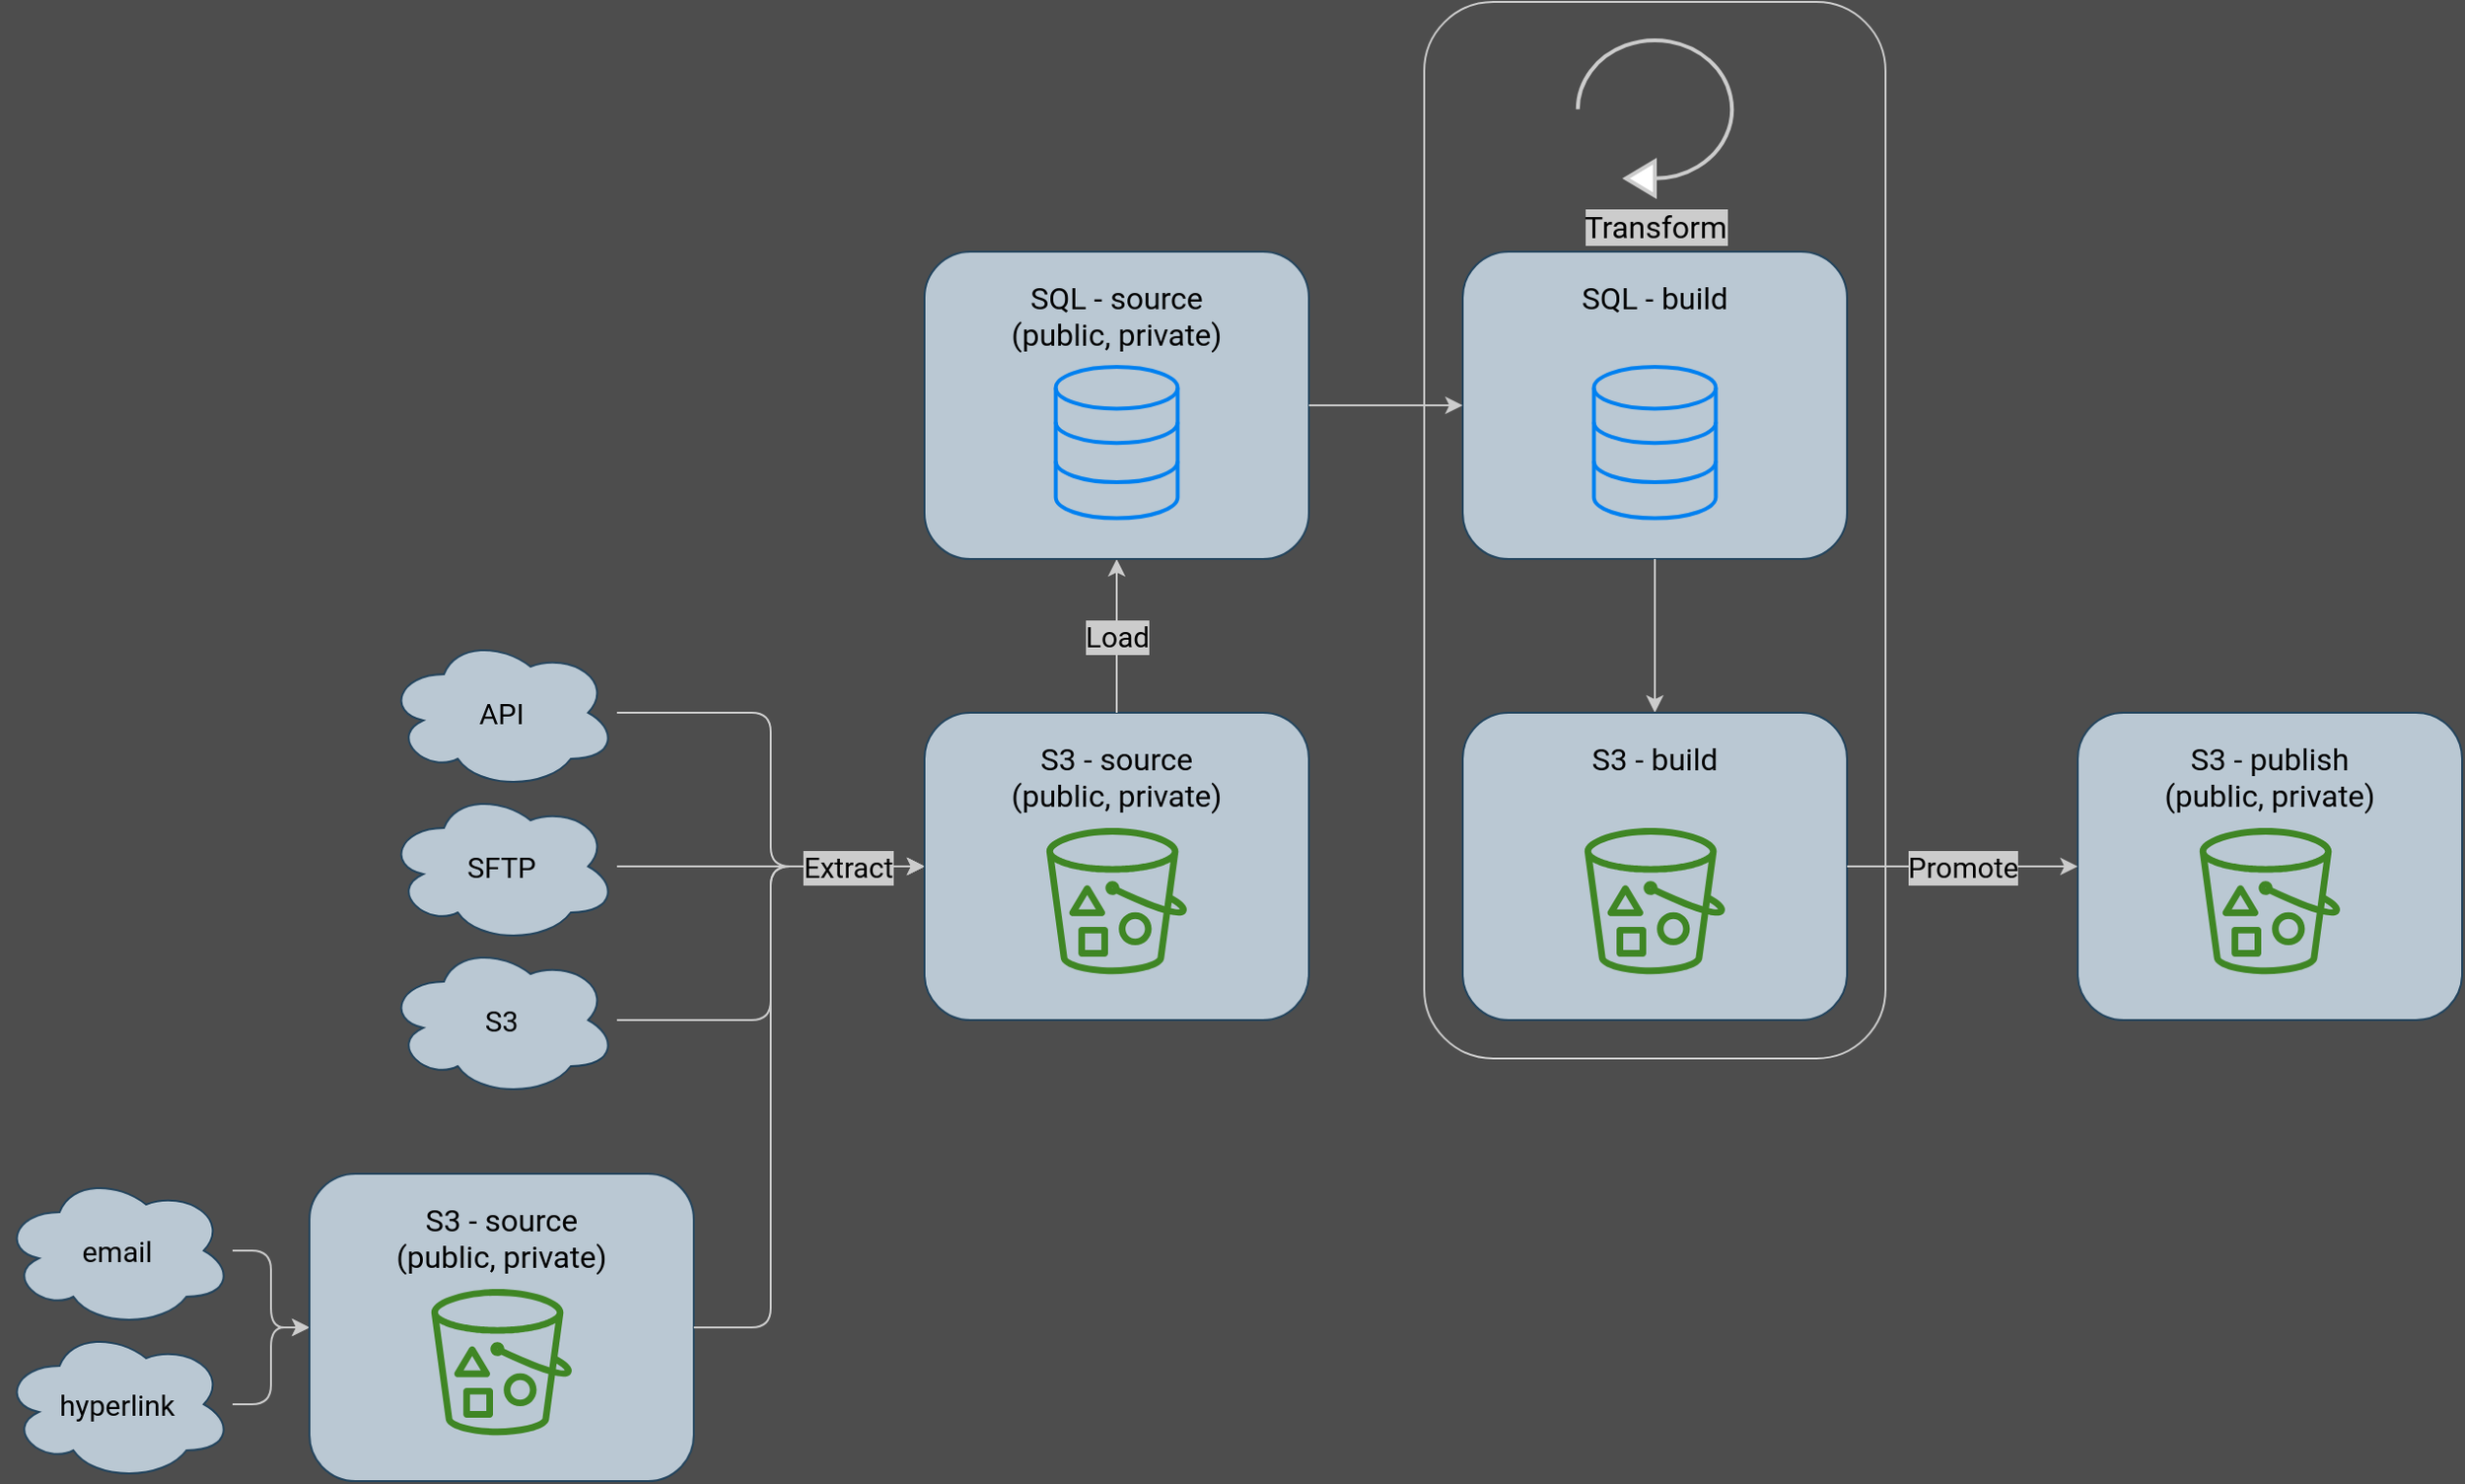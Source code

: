 <mxfile scale="1" border="40">
    <diagram id="ZGiubuzTnFsMa45nnlA5" name="Page-1">
        <mxGraphModel dx="1305" dy="851" grid="0" gridSize="10" guides="1" tooltips="1" connect="1" arrows="1" fold="1" page="1" pageScale="1" pageWidth="1600" pageHeight="900" background="#4D4D4D" math="0" shadow="0">
            <root>
                <mxCell id="0"/>
                <mxCell id="1" parent="0"/>
                <mxCell id="311" value="" style="rounded=1;whiteSpace=wrap;html=1;fontFamily=Roboto;fontSource=https%3A%2F%2Ffonts.googleapis.com%2Fcss%3Ffamily%3DRoboto;fontSize=15;fontColor=#000000;fillColor=none;strokeColor=#CCCCCC;" parent="1" vertex="1">
                    <mxGeometry x="900" y="65" width="240" height="550" as="geometry"/>
                </mxCell>
                <mxCell id="293" style="edgeStyle=orthogonalEdgeStyle;shape=connector;rounded=1;html=1;entryX=0;entryY=0.5;entryDx=0;entryDy=0;labelBackgroundColor=default;strokeColor=#CCCCCC;fontFamily=Roboto;fontSource=https%3A%2F%2Ffonts.googleapis.com%2Fcss%3Ffamily%3DRoboto;fontSize=15;fontColor=#000000;endArrow=classic;" parent="1" source="29" target="152" edge="1">
                    <mxGeometry relative="1" as="geometry">
                        <Array as="points">
                            <mxPoint x="560" y="435"/>
                            <mxPoint x="560" y="515"/>
                        </Array>
                    </mxGeometry>
                </mxCell>
                <mxCell id="29" value="API" style="ellipse;shape=cloud;whiteSpace=wrap;html=1;fontSize=15;fillColor=#bac8d3;strokeColor=#23445d;fontFamily=Roboto;fontSource=https%3A%2F%2Ffonts.googleapis.com%2Fcss%3Ffamily%3DRoboto;" parent="1" vertex="1">
                    <mxGeometry x="360" y="395" width="120" height="80" as="geometry"/>
                </mxCell>
                <mxCell id="297" style="edgeStyle=orthogonalEdgeStyle;shape=connector;rounded=1;html=1;entryX=0;entryY=0.5;entryDx=0;entryDy=0;labelBackgroundColor=default;strokeColor=#CCCCCC;fontFamily=Roboto;fontSource=https%3A%2F%2Ffonts.googleapis.com%2Fcss%3Ffamily%3DRoboto;fontSize=15;fontColor=#000000;endArrow=classic;" parent="1" source="35" target="282" edge="1">
                    <mxGeometry relative="1" as="geometry"/>
                </mxCell>
                <mxCell id="35" value="email" style="ellipse;shape=cloud;whiteSpace=wrap;html=1;fontSize=15;fillColor=#bac8d3;strokeColor=#23445d;fontFamily=Roboto;fontSource=https%3A%2F%2Ffonts.googleapis.com%2Fcss%3Ffamily%3DRoboto;" parent="1" vertex="1">
                    <mxGeometry x="160" y="675.0" width="120" height="80" as="geometry"/>
                </mxCell>
                <mxCell id="299" style="edgeStyle=orthogonalEdgeStyle;shape=connector;rounded=1;html=1;entryX=0;entryY=0.5;entryDx=0;entryDy=0;labelBackgroundColor=default;strokeColor=#CCCCCC;fontFamily=Roboto;fontSource=https%3A%2F%2Ffonts.googleapis.com%2Fcss%3Ffamily%3DRoboto;fontSize=15;fontColor=#000000;endArrow=classic;" parent="1" source="36" target="282" edge="1">
                    <mxGeometry relative="1" as="geometry"/>
                </mxCell>
                <mxCell id="36" value="hyperlink" style="ellipse;shape=cloud;whiteSpace=wrap;html=1;fontSize=15;fillColor=#bac8d3;strokeColor=#23445d;fontFamily=Roboto;fontSource=https%3A%2F%2Ffonts.googleapis.com%2Fcss%3Ffamily%3DRoboto;" parent="1" vertex="1">
                    <mxGeometry x="160" y="755.0" width="120" height="80" as="geometry"/>
                </mxCell>
                <mxCell id="294" style="edgeStyle=orthogonalEdgeStyle;shape=connector;rounded=1;html=1;entryX=0;entryY=0.5;entryDx=0;entryDy=0;labelBackgroundColor=default;strokeColor=#CCCCCC;fontFamily=Roboto;fontSource=https%3A%2F%2Ffonts.googleapis.com%2Fcss%3Ffamily%3DRoboto;fontSize=15;fontColor=#000000;endArrow=classic;" parent="1" source="37" target="152" edge="1">
                    <mxGeometry relative="1" as="geometry"/>
                </mxCell>
                <mxCell id="37" value="S3" style="ellipse;shape=cloud;whiteSpace=wrap;html=1;fontSize=15;fillColor=#bac8d3;strokeColor=#23445d;fontFamily=Roboto;fontSource=https%3A%2F%2Ffonts.googleapis.com%2Fcss%3Ffamily%3DRoboto;" parent="1" vertex="1">
                    <mxGeometry x="360" y="555" width="120" height="80" as="geometry"/>
                </mxCell>
                <mxCell id="295" style="edgeStyle=orthogonalEdgeStyle;shape=connector;rounded=1;html=1;entryX=0;entryY=0.5;entryDx=0;entryDy=0;labelBackgroundColor=default;strokeColor=#CCCCCC;fontFamily=Roboto;fontSource=https%3A%2F%2Ffonts.googleapis.com%2Fcss%3Ffamily%3DRoboto;fontSize=15;fontColor=#000000;endArrow=classic;" parent="1" source="150" target="152" edge="1">
                    <mxGeometry relative="1" as="geometry"/>
                </mxCell>
                <mxCell id="150" value="SFTP" style="ellipse;shape=cloud;whiteSpace=wrap;html=1;fontSize=15;fillColor=#bac8d3;strokeColor=#23445d;fontFamily=Roboto;fontSource=https%3A%2F%2Ffonts.googleapis.com%2Fcss%3Ffamily%3DRoboto;" parent="1" vertex="1">
                    <mxGeometry x="360" y="475" width="120" height="80" as="geometry"/>
                </mxCell>
                <mxCell id="153" value="" style="group;fontFamily=Roboto;fontSource=https%3A%2F%2Ffonts.googleapis.com%2Fcss%3Ffamily%3DRoboto;fontSize=10;" parent="1" vertex="1" connectable="0">
                    <mxGeometry x="640" y="435.0" width="200" height="160" as="geometry"/>
                </mxCell>
                <mxCell id="152" value="S3 -&amp;nbsp;source&lt;br style=&quot;border-color: var(--border-color);&quot;&gt;(public, private)" style="rounded=1;whiteSpace=wrap;html=1;fontFamily=Roboto;fontSize=16;fontColor=default;align=center;strokeColor=#23445d;fillColor=#bac8d3;fillStyle=solid;verticalAlign=top;spacing=10;fontSource=https%3A%2F%2Ffonts.googleapis.com%2Fcss%3Ffamily%3DRoboto;" parent="153" vertex="1">
                    <mxGeometry width="200" height="160" as="geometry"/>
                </mxCell>
                <mxCell id="32" value="" style="sketch=0;outlineConnect=0;fontColor=#232F3E;gradientColor=none;fillColor=#3F8624;strokeColor=none;dashed=0;verticalLabelPosition=bottom;verticalAlign=top;align=center;html=1;fontSize=16;fontStyle=0;aspect=fixed;pointerEvents=1;shape=mxgraph.aws4.bucket_with_objects;fontFamily=Roboto;fontSource=https%3A%2F%2Ffonts.googleapis.com%2Fcss%3Ffamily%3DRoboto;" parent="153" vertex="1">
                    <mxGeometry x="63.415" y="60.0" width="73.171" height="76.098" as="geometry"/>
                </mxCell>
                <mxCell id="160" value="" style="group;fontFamily=Roboto;fontSource=https%3A%2F%2Ffonts.googleapis.com%2Fcss%3Ffamily%3DRoboto;fontSize=10;" parent="1" vertex="1" connectable="0">
                    <mxGeometry x="920" y="195.0" width="200" height="160" as="geometry"/>
                </mxCell>
                <mxCell id="155" value="SQL - build" style="rounded=1;whiteSpace=wrap;html=1;fontFamily=Roboto;fontSize=16;fontColor=default;align=center;strokeColor=#23445d;fillColor=#bac8d3;fillStyle=solid;verticalAlign=top;spacing=10;fontSource=https%3A%2F%2Ffonts.googleapis.com%2Fcss%3Ffamily%3DRoboto;" parent="160" vertex="1">
                    <mxGeometry width="200" height="160" as="geometry"/>
                </mxCell>
                <mxCell id="159" value="" style="html=1;verticalLabelPosition=bottom;align=center;labelBackgroundColor=#ffffff;verticalAlign=top;strokeWidth=2;strokeColor=#0080F0;shadow=0;dashed=0;shape=mxgraph.ios7.icons.data;fontSize=16;fontColor=#000000;fillColor=none;fontFamily=Roboto;fontSource=https%3A%2F%2Ffonts.googleapis.com%2Fcss%3Ffamily%3DRoboto;" parent="160" vertex="1">
                    <mxGeometry x="68.293" y="60.0" width="63.415" height="78.81" as="geometry"/>
                </mxCell>
                <mxCell id="102" value="Load" style="edgeStyle=orthogonalEdgeStyle;html=1;fontSize=15;fontColor=#000000;strokeColor=#CCCCCC;exitX=0.5;exitY=0;exitDx=0;exitDy=0;entryX=0.5;entryY=1;entryDx=0;entryDy=0;fontFamily=Roboto;fontSource=https%3A%2F%2Ffonts.googleapis.com%2Fcss%3Ffamily%3DRoboto;labelBackgroundColor=#CCCCCC;labelBorderColor=none;" parent="1" source="152" target="313" edge="1">
                    <mxGeometry relative="1" as="geometry">
                        <mxPoint x="820" y="525" as="sourcePoint"/>
                        <mxPoint x="857" y="491" as="targetPoint"/>
                        <mxPoint as="offset"/>
                    </mxGeometry>
                </mxCell>
                <mxCell id="172" value="" style="group;fontFamily=Roboto;fontSource=https%3A%2F%2Ffonts.googleapis.com%2Fcss%3Ffamily%3DRoboto;fontSize=10;" parent="1" vertex="1" connectable="0">
                    <mxGeometry x="1240" y="435" width="200" height="160" as="geometry"/>
                </mxCell>
                <mxCell id="173" value="S3 - publish&lt;br&gt;(public, private)" style="rounded=1;whiteSpace=wrap;html=1;fontFamily=Roboto;fontSize=16;fontColor=default;align=center;strokeColor=#23445d;fillColor=#bac8d3;fillStyle=solid;verticalAlign=top;spacing=10;fontSource=https%3A%2F%2Ffonts.googleapis.com%2Fcss%3Ffamily%3DRoboto;" parent="172" vertex="1">
                    <mxGeometry width="200" height="160" as="geometry"/>
                </mxCell>
                <mxCell id="174" value="" style="sketch=0;outlineConnect=0;fontColor=#232F3E;gradientColor=none;fillColor=#3F8624;strokeColor=none;dashed=0;verticalLabelPosition=bottom;verticalAlign=top;align=center;html=1;fontSize=16;fontStyle=0;aspect=fixed;pointerEvents=1;shape=mxgraph.aws4.bucket_with_objects;fontFamily=Roboto;fontSource=https%3A%2F%2Ffonts.googleapis.com%2Fcss%3Ffamily%3DRoboto;" parent="172" vertex="1">
                    <mxGeometry x="63.415" y="60.0" width="73.171" height="76.098" as="geometry"/>
                </mxCell>
                <mxCell id="185" value="" style="edgeStyle=orthogonalEdgeStyle;shape=connector;rounded=1;html=1;labelBackgroundColor=#CCCCCC;strokeColor=#CCCCCC;fontFamily=Roboto;fontSource=https%3A%2F%2Ffonts.googleapis.com%2Fcss%3Ffamily%3DRoboto;fontSize=15;fontColor=#000000;endArrow=classic;labelBorderColor=none;exitX=0.5;exitY=1;exitDx=0;exitDy=0;entryX=0.5;entryY=0;entryDx=0;entryDy=0;" parent="1" source="155" target="304" edge="1">
                    <mxGeometry relative="1" as="geometry">
                        <mxPoint x="1180" y="355" as="sourcePoint"/>
                        <mxPoint x="1180" y="395" as="targetPoint"/>
                    </mxGeometry>
                </mxCell>
                <mxCell id="281" value="" style="group;fontFamily=Roboto;fontSource=https%3A%2F%2Ffonts.googleapis.com%2Fcss%3Ffamily%3DRoboto;fontSize=10;" parent="1" vertex="1" connectable="0">
                    <mxGeometry x="320" y="675" width="200" height="160" as="geometry"/>
                </mxCell>
                <mxCell id="282" value="S3 - source&lt;br&gt;(public, private)" style="rounded=1;whiteSpace=wrap;html=1;fontFamily=Roboto;fontSize=16;fontColor=default;align=center;strokeColor=#23445d;fillColor=#bac8d3;fillStyle=solid;verticalAlign=top;spacing=10;fontSource=https%3A%2F%2Ffonts.googleapis.com%2Fcss%3Ffamily%3DRoboto;" parent="281" vertex="1">
                    <mxGeometry width="200" height="160" as="geometry"/>
                </mxCell>
                <mxCell id="283" value="" style="sketch=0;outlineConnect=0;fontColor=#232F3E;gradientColor=none;fillColor=#3F8624;strokeColor=none;dashed=0;verticalLabelPosition=bottom;verticalAlign=top;align=center;html=1;fontSize=16;fontStyle=0;aspect=fixed;pointerEvents=1;shape=mxgraph.aws4.bucket_with_objects;fontFamily=Roboto;fontSource=https%3A%2F%2Ffonts.googleapis.com%2Fcss%3Ffamily%3DRoboto;" parent="281" vertex="1">
                    <mxGeometry x="63.415" y="60.0" width="73.171" height="76.098" as="geometry"/>
                </mxCell>
                <mxCell id="149" value="Extract" style="edgeStyle=orthogonalEdgeStyle;shape=connector;rounded=1;html=1;labelBackgroundColor=#CCCCCC;strokeColor=#CCCCCC;fontFamily=Roboto;fontSize=15;fontColor=#000000;endArrow=classic;entryX=0;entryY=0.5;entryDx=0;entryDy=0;fontSource=https%3A%2F%2Ffonts.googleapis.com%2Fcss%3Ffamily%3DRoboto;exitX=1;exitY=0.5;exitDx=0;exitDy=0;labelBorderColor=none;" parent="1" source="282" target="152" edge="1">
                    <mxGeometry x="0.778" relative="1" as="geometry">
                        <mxPoint x="570" y="555" as="targetPoint"/>
                        <mxPoint x="520" y="755" as="sourcePoint"/>
                        <Array as="points">
                            <mxPoint x="560" y="755"/>
                            <mxPoint x="560" y="515"/>
                        </Array>
                        <mxPoint as="offset"/>
                    </mxGeometry>
                </mxCell>
                <mxCell id="303" value="" style="group;fontFamily=Roboto;fontSource=https%3A%2F%2Ffonts.googleapis.com%2Fcss%3Ffamily%3DRoboto;fontSize=10;" parent="1" vertex="1" connectable="0">
                    <mxGeometry x="920" y="435" width="200" height="160" as="geometry"/>
                </mxCell>
                <mxCell id="304" value="S3 - build" style="rounded=1;whiteSpace=wrap;html=1;fontFamily=Roboto;fontSize=16;fontColor=default;align=center;strokeColor=#23445d;fillColor=#bac8d3;fillStyle=solid;verticalAlign=top;spacing=10;fontSource=https%3A%2F%2Ffonts.googleapis.com%2Fcss%3Ffamily%3DRoboto;" parent="303" vertex="1">
                    <mxGeometry width="200" height="160" as="geometry"/>
                </mxCell>
                <mxCell id="305" value="" style="sketch=0;outlineConnect=0;fontColor=#232F3E;gradientColor=none;fillColor=#3F8624;strokeColor=none;dashed=0;verticalLabelPosition=bottom;verticalAlign=top;align=center;html=1;fontSize=16;fontStyle=0;aspect=fixed;pointerEvents=1;shape=mxgraph.aws4.bucket_with_objects;fontFamily=Roboto;fontSource=https%3A%2F%2Ffonts.googleapis.com%2Fcss%3Ffamily%3DRoboto;" parent="303" vertex="1">
                    <mxGeometry x="63.415" y="60.0" width="73.171" height="76.098" as="geometry"/>
                </mxCell>
                <mxCell id="310" value="Promote" style="edgeStyle=orthogonalEdgeStyle;shape=connector;rounded=1;html=1;labelBackgroundColor=#CCCCCC;strokeColor=#CCCCCC;fontFamily=Roboto;fontSize=15;fontColor=#000000;endArrow=classic;fontSource=https%3A%2F%2Ffonts.googleapis.com%2Fcss%3Ffamily%3DRoboto;labelBorderColor=none;exitX=1;exitY=0.5;exitDx=0;exitDy=0;entryX=0;entryY=0.5;entryDx=0;entryDy=0;" parent="1" source="304" target="173" edge="1">
                    <mxGeometry relative="1" as="geometry">
                        <mxPoint as="offset"/>
                        <mxPoint x="1130" y="525" as="sourcePoint"/>
                        <mxPoint x="1240" y="235" as="targetPoint"/>
                    </mxGeometry>
                </mxCell>
                <mxCell id="312" value="" style="group;fontFamily=Roboto;fontSource=https%3A%2F%2Ffonts.googleapis.com%2Fcss%3Ffamily%3DRoboto;fontSize=10;" parent="1" vertex="1" connectable="0">
                    <mxGeometry x="640" y="195.0" width="200" height="160" as="geometry"/>
                </mxCell>
                <mxCell id="313" value="SQL - source&lt;br&gt;(public, private)" style="rounded=1;whiteSpace=wrap;html=1;fontFamily=Roboto;fontSize=16;fontColor=default;align=center;strokeColor=#23445d;fillColor=#bac8d3;fillStyle=solid;verticalAlign=top;spacing=10;fontSource=https%3A%2F%2Ffonts.googleapis.com%2Fcss%3Ffamily%3DRoboto;" parent="312" vertex="1">
                    <mxGeometry width="200" height="160" as="geometry"/>
                </mxCell>
                <mxCell id="314" value="" style="html=1;verticalLabelPosition=bottom;align=center;labelBackgroundColor=#ffffff;verticalAlign=top;strokeWidth=2;strokeColor=#0080F0;shadow=0;dashed=0;shape=mxgraph.ios7.icons.data;fontSize=16;fontColor=#000000;fillColor=none;fontFamily=Roboto;fontSource=https%3A%2F%2Ffonts.googleapis.com%2Fcss%3Ffamily%3DRoboto;" parent="312" vertex="1">
                    <mxGeometry x="68.293" y="60.0" width="63.415" height="78.81" as="geometry"/>
                </mxCell>
                <mxCell id="302" value="Transform" style="html=1;verticalLabelPosition=bottom;align=center;labelBackgroundColor=#CCCCCC;verticalAlign=top;strokeWidth=2;strokeColor=#CCCCCC;shadow=0;dashed=0;shape=mxgraph.ios7.icons.reload;fontFamily=Roboto;fontSource=https%3A%2F%2Ffonts.googleapis.com%2Fcss%3Ffamily%3DRoboto;fontSize=16;fontColor=#000000;labelBorderColor=none;horizontal=1;direction=west;" parent="1" vertex="1">
                    <mxGeometry x="979.92" y="85" width="80.17" height="80.84" as="geometry"/>
                </mxCell>
                <mxCell id="315" value="" style="edgeStyle=orthogonalEdgeStyle;html=1;fontSize=15;fontColor=#000000;strokeColor=#CCCCCC;exitX=1;exitY=0.5;exitDx=0;exitDy=0;entryX=0;entryY=0.5;entryDx=0;entryDy=0;fontFamily=Roboto;fontSource=https%3A%2F%2Ffonts.googleapis.com%2Fcss%3Ffamily%3DRoboto;labelBackgroundColor=#CCCCCC;labelBorderColor=none;" parent="1" source="313" target="155" edge="1">
                    <mxGeometry relative="1" as="geometry">
                        <mxPoint x="870" y="415.0" as="sourcePoint"/>
                        <mxPoint x="870" y="335.0" as="targetPoint"/>
                        <mxPoint as="offset"/>
                    </mxGeometry>
                </mxCell>
            </root>
        </mxGraphModel>
    </diagram>
</mxfile>
